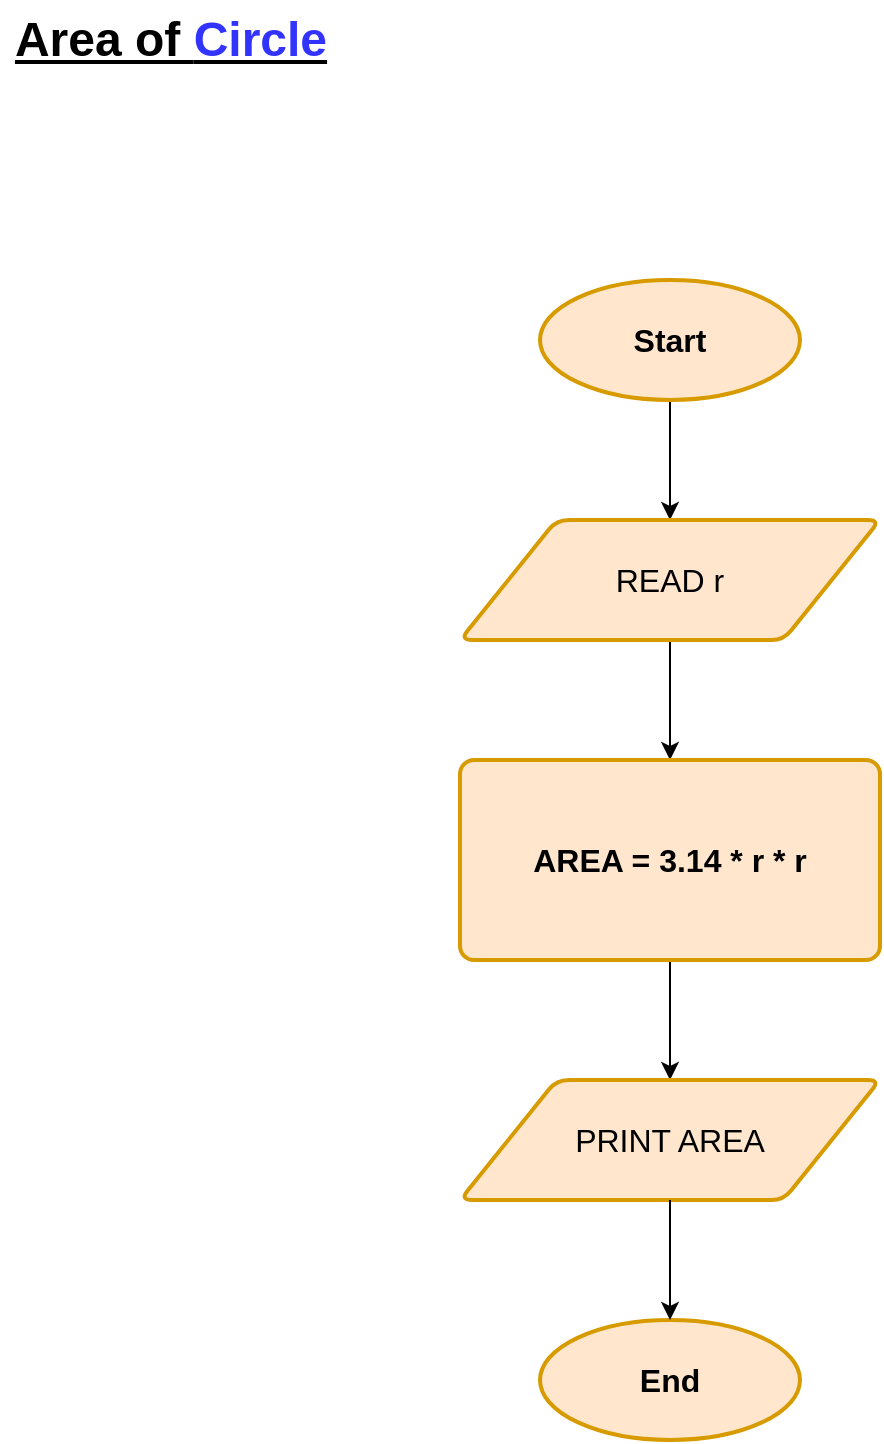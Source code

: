 <mxfile version="26.0.16">
  <diagram name="Page-1" id="Hm2mue9jjJ1DvO308yGI">
    <mxGraphModel dx="1434" dy="884" grid="1" gridSize="10" guides="1" tooltips="1" connect="1" arrows="1" fold="1" page="1" pageScale="1" pageWidth="850" pageHeight="1100" math="0" shadow="0">
      <root>
        <mxCell id="0" />
        <mxCell id="1" parent="0" />
        <mxCell id="vU_zS1e3Q_qV70ECnaDZ-7" style="edgeStyle=orthogonalEdgeStyle;rounded=0;orthogonalLoop=1;jettySize=auto;html=1;entryX=0.5;entryY=0;entryDx=0;entryDy=0;fontSize=16;" edge="1" parent="1" source="vU_zS1e3Q_qV70ECnaDZ-2" target="vU_zS1e3Q_qV70ECnaDZ-3">
          <mxGeometry relative="1" as="geometry" />
        </mxCell>
        <mxCell id="vU_zS1e3Q_qV70ECnaDZ-2" value="Start" style="strokeWidth=2;html=1;shape=mxgraph.flowchart.start_1;whiteSpace=wrap;fillColor=#ffe6cc;strokeColor=#d79b00;fontSize=16;fontStyle=1" vertex="1" parent="1">
          <mxGeometry x="360" y="260" width="130" height="60" as="geometry" />
        </mxCell>
        <mxCell id="vU_zS1e3Q_qV70ECnaDZ-9" style="edgeStyle=orthogonalEdgeStyle;rounded=0;orthogonalLoop=1;jettySize=auto;html=1;fontSize=16;" edge="1" parent="1" source="vU_zS1e3Q_qV70ECnaDZ-3" target="vU_zS1e3Q_qV70ECnaDZ-4">
          <mxGeometry relative="1" as="geometry" />
        </mxCell>
        <mxCell id="vU_zS1e3Q_qV70ECnaDZ-3" value="READ r" style="shape=parallelogram;html=1;strokeWidth=2;perimeter=parallelogramPerimeter;whiteSpace=wrap;rounded=1;arcSize=12;size=0.23;fillColor=#ffe6cc;strokeColor=#d79b00;fontSize=16;" vertex="1" parent="1">
          <mxGeometry x="320" y="380" width="210" height="60" as="geometry" />
        </mxCell>
        <mxCell id="vU_zS1e3Q_qV70ECnaDZ-10" style="edgeStyle=orthogonalEdgeStyle;rounded=0;orthogonalLoop=1;jettySize=auto;html=1;entryX=0.5;entryY=0;entryDx=0;entryDy=0;fontSize=16;" edge="1" parent="1" source="vU_zS1e3Q_qV70ECnaDZ-4" target="vU_zS1e3Q_qV70ECnaDZ-5">
          <mxGeometry relative="1" as="geometry" />
        </mxCell>
        <mxCell id="vU_zS1e3Q_qV70ECnaDZ-4" value="AREA = 3.14 * r * r" style="rounded=1;whiteSpace=wrap;html=1;absoluteArcSize=1;arcSize=14;strokeWidth=2;fillColor=#ffe6cc;strokeColor=#d79b00;fontSize=16;fontStyle=1" vertex="1" parent="1">
          <mxGeometry x="320" y="500" width="210" height="100" as="geometry" />
        </mxCell>
        <mxCell id="vU_zS1e3Q_qV70ECnaDZ-5" value="PRINT AREA" style="shape=parallelogram;html=1;strokeWidth=2;perimeter=parallelogramPerimeter;whiteSpace=wrap;rounded=1;arcSize=12;size=0.23;fillColor=#ffe6cc;strokeColor=#d79b00;fontSize=16;" vertex="1" parent="1">
          <mxGeometry x="320" y="660" width="210" height="60" as="geometry" />
        </mxCell>
        <mxCell id="vU_zS1e3Q_qV70ECnaDZ-6" value="End" style="strokeWidth=2;html=1;shape=mxgraph.flowchart.start_1;whiteSpace=wrap;fillColor=#ffe6cc;strokeColor=#d79b00;fontSize=16;fontStyle=1" vertex="1" parent="1">
          <mxGeometry x="360" y="780" width="130" height="60" as="geometry" />
        </mxCell>
        <mxCell id="vU_zS1e3Q_qV70ECnaDZ-11" style="edgeStyle=orthogonalEdgeStyle;rounded=0;orthogonalLoop=1;jettySize=auto;html=1;entryX=0.5;entryY=0;entryDx=0;entryDy=0;entryPerimeter=0;fontSize=16;" edge="1" parent="1" source="vU_zS1e3Q_qV70ECnaDZ-5" target="vU_zS1e3Q_qV70ECnaDZ-6">
          <mxGeometry relative="1" as="geometry" />
        </mxCell>
        <mxCell id="vU_zS1e3Q_qV70ECnaDZ-12" value="Area of &lt;font style=&quot;color: rgb(51, 51, 255);&quot;&gt;Circle&lt;/font&gt;" style="text;html=1;align=center;verticalAlign=middle;resizable=0;points=[];autosize=1;strokeColor=none;fillColor=none;fontSize=24;fontStyle=5;fontColor=#000000;" vertex="1" parent="1">
          <mxGeometry x="90" y="120" width="170" height="40" as="geometry" />
        </mxCell>
      </root>
    </mxGraphModel>
  </diagram>
</mxfile>

